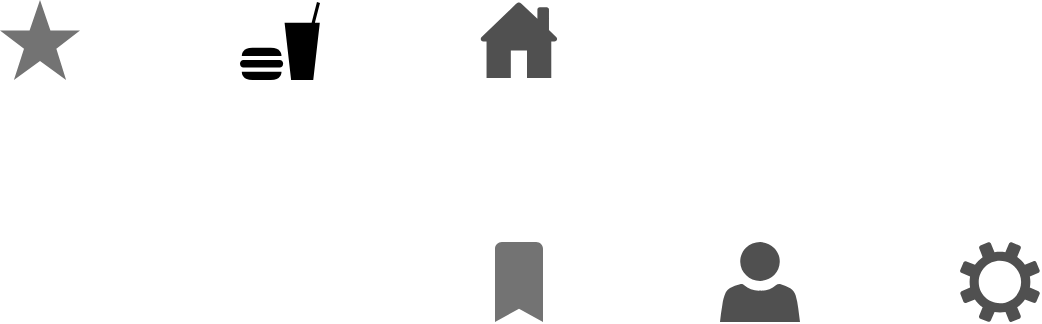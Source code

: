 <mxfile version="14.1.7" type="device"><diagram id="Wyeg2x1mA6J1bUdewdGU" name="Page-1"><mxGraphModel dx="899" dy="504" grid="1" gridSize="10" guides="1" tooltips="1" connect="1" arrows="1" fold="1" page="1" pageScale="1" pageWidth="827" pageHeight="1169" math="0" shadow="0"><root><mxCell id="0"/><mxCell id="1" parent="0"/><mxCell id="_GAYzpuCFbQLR_ou7EBl-1" value="" style="pointerEvents=1;shadow=0;dashed=0;html=1;strokeColor=none;fillColor=#505050;labelPosition=center;verticalLabelPosition=bottom;verticalAlign=top;outlineConnect=0;align=center;shape=mxgraph.office.concepts.home;" vertex="1" parent="1"><mxGeometry x="400" y="240" width="39" height="38" as="geometry"/></mxCell><mxCell id="_GAYzpuCFbQLR_ou7EBl-2" value="" style="shape=image;html=1;verticalAlign=top;verticalLabelPosition=bottom;labelBackgroundColor=#ffffff;imageAspect=0;aspect=fixed;image=https://cdn1.iconfinder.com/data/icons/feather-2/24/plus-circle-128.png" vertex="1" parent="1"><mxGeometry x="280" y="360" width="40" height="40" as="geometry"/></mxCell><mxCell id="_GAYzpuCFbQLR_ou7EBl-3" value="" style="dashed=0;aspect=fixed;verticalLabelPosition=bottom;verticalAlign=top;align=center;shape=mxgraph.gmdl.star;strokeColor=none;fillColor=#737373;shadow=0;" vertex="1" parent="1"><mxGeometry x="160" y="239" width="40" height="40" as="geometry"/></mxCell><mxCell id="_GAYzpuCFbQLR_ou7EBl-4" value="" style="dashed=0;aspect=fixed;verticalLabelPosition=bottom;verticalAlign=top;align=center;shape=mxgraph.gmdl.bookmark;strokeColor=none;fillColor=#737373;shadow=0;" vertex="1" parent="1"><mxGeometry x="407.5" y="360" width="24" height="40" as="geometry"/></mxCell><mxCell id="_GAYzpuCFbQLR_ou7EBl-5" value="" style="pointerEvents=1;shadow=0;dashed=0;html=1;strokeColor=none;labelPosition=center;verticalLabelPosition=bottom;verticalAlign=top;align=center;fillColor=#505050;shape=mxgraph.mscae.intune.account_portal" vertex="1" parent="1"><mxGeometry x="520" y="360" width="40" height="40" as="geometry"/></mxCell><mxCell id="_GAYzpuCFbQLR_ou7EBl-6" value="" style="pointerEvents=1;shadow=0;dashed=0;html=1;strokeColor=none;labelPosition=center;verticalLabelPosition=bottom;verticalAlign=top;align=center;fillColor=#505050;shape=mxgraph.mscae.enterprise.settings" vertex="1" parent="1"><mxGeometry x="640" y="360" width="40" height="40" as="geometry"/></mxCell><mxCell id="_GAYzpuCFbQLR_ou7EBl-7" value="" style="shape=mxgraph.signs.food.fast_food;html=1;pointerEvents=1;fillColor=#000000;strokeColor=none;verticalLabelPosition=bottom;verticalAlign=top;align=center;" vertex="1" parent="1"><mxGeometry x="280" y="240" width="40" height="39" as="geometry"/></mxCell></root></mxGraphModel></diagram></mxfile>